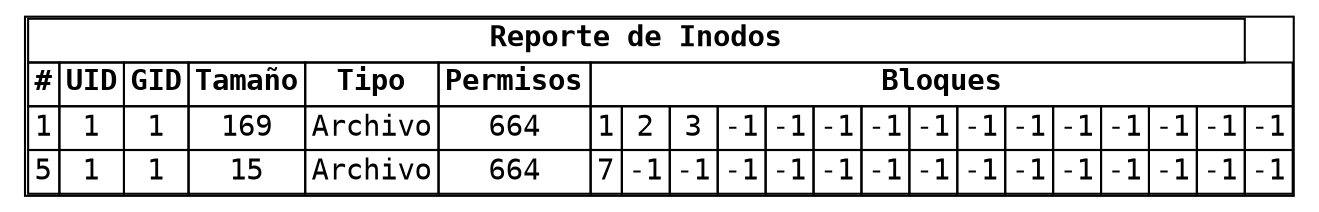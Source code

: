digraph G {
node [shape=plaintext fontname="Courier"];
inodetable [label=<
<table border='1' cellborder='1' cellspacing='0'>
<tr><td colspan='20'><b>Reporte de Inodos</b></td></tr>
<tr><td><b>#</b></td><td><b>UID</b></td><td><b>GID</b></td><td><b>Tamaño</b></td><td><b>Tipo</b></td><td><b>Permisos</b></td><td colspan='15'><b>Bloques</b></td></tr>
<tr><td>1</td><td>1</td><td>1</td><td>169</td><td>Archivo</td><td>664</td><td>1</td><td>2</td><td>3</td><td>-1</td><td>-1</td><td>-1</td><td>-1</td><td>-1</td><td>-1</td><td>-1</td><td>-1</td><td>-1</td><td>-1</td><td>-1</td><td>-1</td></tr>
<tr><td>5</td><td>1</td><td>1</td><td>15</td><td>Archivo</td><td>664</td><td>7</td><td>-1</td><td>-1</td><td>-1</td><td>-1</td><td>-1</td><td>-1</td><td>-1</td><td>-1</td><td>-1</td><td>-1</td><td>-1</td><td>-1</td><td>-1</td><td>-1</td></tr>
</table>>];
}
